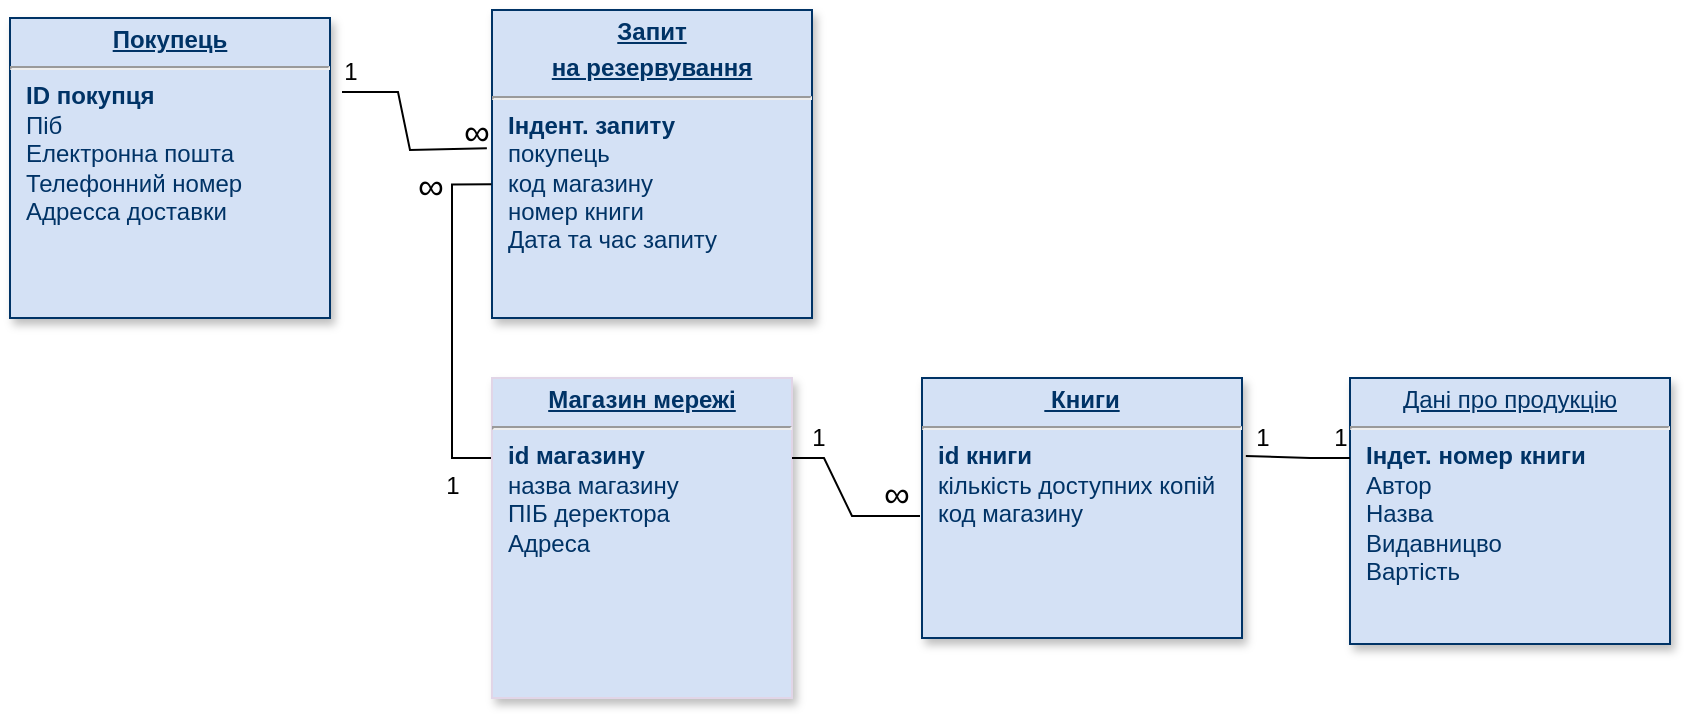 <mxfile version="22.0.3" type="github">
  <diagram name="Page-1" id="efa7a0a1-bf9b-a30e-e6df-94a7791c09e9">
    <mxGraphModel dx="1112" dy="572" grid="0" gridSize="10" guides="1" tooltips="1" connect="1" arrows="1" fold="1" page="0" pageScale="1" pageWidth="826" pageHeight="1169" background="none" math="0" shadow="0">
      <root>
        <mxCell id="0" />
        <mxCell id="1" parent="0" />
        <mxCell id="19" value="&lt;p style=&quot;margin: 0px; margin-top: 4px; text-align: center; text-decoration: underline;&quot;&gt;&lt;b&gt;Запит&lt;/b&gt;&lt;/p&gt;&lt;p style=&quot;margin: 0px; margin-top: 4px; text-align: center; text-decoration: underline;&quot;&gt;&lt;b&gt;на резервування&lt;/b&gt;&lt;/p&gt;&lt;hr&gt;&lt;p style=&quot;margin: 0px; margin-left: 8px;&quot;&gt;&lt;b&gt;Індент. запиту&lt;/b&gt;&lt;/p&gt;&lt;p style=&quot;margin: 0px; margin-left: 8px;&quot;&gt;покупець&lt;br&gt;код магазину&lt;br&gt;номер книги&lt;br&gt;Дата та час запиту&lt;br&gt;&lt;br&gt;&lt;/p&gt;" style="verticalAlign=top;align=left;overflow=fill;fontSize=12;fontFamily=Helvetica;html=1;strokeColor=#003366;shadow=1;fillColor=#D4E1F5;fontColor=#003366" parent="1" vertex="1">
          <mxGeometry x="242" y="65" width="160" height="154" as="geometry" />
        </mxCell>
        <mxCell id="20" value="&lt;p style=&quot;margin: 0px; margin-top: 4px; text-align: center; text-decoration: underline;&quot;&gt;&lt;b&gt;&amp;nbsp;Книги&lt;/b&gt;&lt;/p&gt;&lt;hr&gt;&lt;p style=&quot;margin: 0px; margin-left: 8px;&quot;&gt;&lt;b&gt;id книги&lt;/b&gt;&lt;/p&gt;&lt;p style=&quot;margin: 0px; margin-left: 8px;&quot;&gt;&lt;span style=&quot;background-color: initial;&quot;&gt;кількість доступних копій&lt;/span&gt;&lt;br&gt;&lt;/p&gt;&lt;p style=&quot;margin: 0px; margin-left: 8px;&quot;&gt;код магазину&lt;br&gt;&lt;br&gt;&lt;br&gt;&lt;/p&gt;" style="verticalAlign=top;align=left;overflow=fill;fontSize=12;fontFamily=Helvetica;html=1;strokeColor=#003366;shadow=1;fillColor=#D4E1F5;fontColor=#003366" parent="1" vertex="1">
          <mxGeometry x="457" y="249" width="160" height="130" as="geometry" />
        </mxCell>
        <mxCell id="21" value="&lt;p style=&quot;margin: 0px; margin-top: 4px; text-align: center; text-decoration: underline;&quot;&gt;Дані про продукцію&lt;/p&gt;&lt;hr&gt;&lt;p style=&quot;margin: 0px; margin-left: 8px;&quot;&gt;&lt;b&gt;Індет. номер книги&lt;/b&gt;&lt;br&gt;Автор&lt;/p&gt;&lt;p style=&quot;margin: 0px; margin-left: 8px;&quot;&gt;Назва&lt;br&gt;Видавницво&lt;br&gt;Вартість&lt;br&gt;&lt;br&gt;&lt;br&gt;&lt;/p&gt;" style="verticalAlign=top;align=left;overflow=fill;fontSize=12;fontFamily=Helvetica;html=1;strokeColor=#003366;shadow=1;fillColor=#D4E1F5;fontColor=#003366" parent="1" vertex="1">
          <mxGeometry x="671" y="249" width="160" height="133" as="geometry" />
        </mxCell>
        <mxCell id="24" value="&lt;p style=&quot;margin: 0px; margin-top: 4px; text-align: center; text-decoration: underline;&quot;&gt;&lt;b&gt;Покупець&lt;/b&gt;&lt;/p&gt;&lt;hr&gt;&lt;p style=&quot;margin: 0px; margin-left: 8px;&quot;&gt;&lt;b&gt;ID покупця&amp;nbsp; &amp;nbsp; &amp;nbsp; &amp;nbsp; &amp;nbsp; &amp;nbsp; &amp;nbsp; &amp;nbsp; &amp;nbsp; &amp;nbsp; &amp;nbsp; &amp;nbsp; &amp;nbsp; &amp;nbsp; &amp;nbsp; &amp;nbsp; &amp;nbsp; &amp;nbsp; &amp;nbsp; &amp;nbsp;&amp;nbsp;&lt;/b&gt;&lt;/p&gt;&lt;p style=&quot;margin: 0px; margin-left: 8px;&quot;&gt;Піб&lt;/p&gt;&lt;p style=&quot;margin: 0px; margin-left: 8px;&quot;&gt;Електронна пошта&lt;br&gt;Телефонний номер&lt;br&gt;Адресса доставки&lt;/p&gt;" style="verticalAlign=top;align=left;overflow=fill;fontSize=12;fontFamily=Helvetica;html=1;strokeColor=#003366;shadow=1;fillColor=#D4E1F5;fontColor=#003366" parent="1" vertex="1">
          <mxGeometry x="1.0" y="69.0" width="160" height="150" as="geometry" />
        </mxCell>
        <mxCell id="pME58xFkNs8vyCY0VqaA-34" style="edgeStyle=orthogonalEdgeStyle;rounded=0;orthogonalLoop=1;jettySize=auto;html=1;exitX=0;exitY=0.25;exitDx=0;exitDy=0;endArrow=none;endFill=0;entryX=-0.002;entryY=0.566;entryDx=0;entryDy=0;entryPerimeter=0;" parent="1" source="25" target="19" edge="1">
          <mxGeometry relative="1" as="geometry">
            <mxPoint x="218" y="165" as="targetPoint" />
          </mxGeometry>
        </mxCell>
        <mxCell id="25" value="&lt;p style=&quot;margin: 4px 0px 0px; text-align: center; text-decoration: underline; line-height: 120%;&quot;&gt;&lt;b&gt;Магазин мережі&lt;/b&gt;&lt;/p&gt;&lt;hr&gt;&lt;p style=&quot;margin: 0px; margin-left: 8px;&quot;&gt;&lt;b&gt;id магазину&lt;/b&gt;&lt;/p&gt;&lt;p style=&quot;margin: 0px; margin-left: 8px;&quot;&gt;назва магазину&lt;/p&gt;&lt;p style=&quot;margin: 0px; margin-left: 8px;&quot;&gt;ПІБ деректора&lt;/p&gt;&lt;p style=&quot;margin: 0px; margin-left: 8px;&quot;&gt;Адреса&amp;nbsp;&lt;/p&gt;" style="verticalAlign=top;align=left;overflow=fill;fontSize=12;fontFamily=Helvetica;html=1;strokeColor=#E1D5E7;shadow=1;fillColor=#D4E1F5;fontColor=#003366" parent="1" vertex="1">
          <mxGeometry x="242" y="249" width="150" height="160" as="geometry" />
        </mxCell>
        <mxCell id="pME58xFkNs8vyCY0VqaA-40" value="" style="endArrow=none;html=1;rounded=0;exitX=1.01;exitY=0.363;exitDx=0;exitDy=0;exitPerimeter=0;entryX=-0.016;entryY=0.449;entryDx=0;entryDy=0;entryPerimeter=0;" parent="1" target="19" edge="1">
          <mxGeometry relative="1" as="geometry">
            <mxPoint x="167" y="106" as="sourcePoint" />
            <mxPoint x="237" y="145" as="targetPoint" />
            <Array as="points">
              <mxPoint x="195" y="106" />
              <mxPoint x="201" y="135" />
            </Array>
          </mxGeometry>
        </mxCell>
        <mxCell id="pME58xFkNs8vyCY0VqaA-41" value="1" style="text;html=1;align=center;verticalAlign=middle;resizable=0;points=[];autosize=1;strokeColor=none;fillColor=none;" parent="1" vertex="1">
          <mxGeometry x="158" y="83" width="25" height="26" as="geometry" />
        </mxCell>
        <mxCell id="pME58xFkNs8vyCY0VqaA-42" value="&lt;font style=&quot;font-size: 18px;&quot;&gt;∞&lt;/font&gt;" style="text;html=1;align=center;verticalAlign=middle;resizable=0;points=[];autosize=1;strokeColor=none;fillColor=none;rotation=-180;" parent="1" vertex="1">
          <mxGeometry x="220" y="111" width="31" height="34" as="geometry" />
        </mxCell>
        <mxCell id="pME58xFkNs8vyCY0VqaA-47" value="&lt;font style=&quot;font-size: 18px;&quot;&gt;∞&lt;/font&gt;" style="text;html=1;align=center;verticalAlign=middle;resizable=0;points=[];autosize=1;strokeColor=none;fillColor=none;rotation=-180;" parent="1" vertex="1">
          <mxGeometry x="197" y="138" width="31" height="34" as="geometry" />
        </mxCell>
        <mxCell id="pME58xFkNs8vyCY0VqaA-50" value="1" style="text;html=1;align=center;verticalAlign=middle;resizable=0;points=[];autosize=1;strokeColor=none;fillColor=none;" parent="1" vertex="1">
          <mxGeometry x="209" y="290" width="25" height="26" as="geometry" />
        </mxCell>
        <mxCell id="pME58xFkNs8vyCY0VqaA-64" value="" style="endArrow=none;html=1;rounded=0;" parent="1" edge="1">
          <mxGeometry width="50" height="50" relative="1" as="geometry">
            <mxPoint x="392" y="289" as="sourcePoint" />
            <mxPoint x="456" y="318" as="targetPoint" />
            <Array as="points">
              <mxPoint x="408" y="289" />
              <mxPoint x="422" y="318" />
            </Array>
          </mxGeometry>
        </mxCell>
        <mxCell id="pME58xFkNs8vyCY0VqaA-65" value="" style="endArrow=none;html=1;rounded=0;exitX=1.012;exitY=0.3;exitDx=0;exitDy=0;exitPerimeter=0;" parent="1" source="20" edge="1">
          <mxGeometry width="50" height="50" relative="1" as="geometry">
            <mxPoint x="621" y="339" as="sourcePoint" />
            <mxPoint x="671" y="289" as="targetPoint" />
            <Array as="points">
              <mxPoint x="651" y="289" />
            </Array>
          </mxGeometry>
        </mxCell>
        <mxCell id="pME58xFkNs8vyCY0VqaA-68" value="&lt;font style=&quot;font-size: 18px;&quot;&gt;∞&lt;/font&gt;" style="text;html=1;align=center;verticalAlign=middle;resizable=0;points=[];autosize=1;strokeColor=none;fillColor=none;rotation=-180;" parent="1" vertex="1">
          <mxGeometry x="430" y="292" width="31" height="34" as="geometry" />
        </mxCell>
        <mxCell id="pME58xFkNs8vyCY0VqaA-69" value="1" style="text;html=1;align=center;verticalAlign=middle;resizable=0;points=[];autosize=1;strokeColor=none;fillColor=none;" parent="1" vertex="1">
          <mxGeometry x="392" y="266" width="25" height="26" as="geometry" />
        </mxCell>
        <mxCell id="pME58xFkNs8vyCY0VqaA-70" value="&lt;font style=&quot;font-size: 12px;&quot;&gt;1&lt;/font&gt;" style="text;html=1;align=center;verticalAlign=middle;resizable=0;points=[];autosize=1;strokeColor=none;fillColor=none;rotation=0;" parent="1" vertex="1">
          <mxGeometry x="653" y="266" width="25" height="26" as="geometry" />
        </mxCell>
        <mxCell id="pME58xFkNs8vyCY0VqaA-71" value="1" style="text;html=1;align=center;verticalAlign=middle;resizable=0;points=[];autosize=1;strokeColor=none;fillColor=none;" parent="1" vertex="1">
          <mxGeometry x="614" y="266" width="25" height="26" as="geometry" />
        </mxCell>
      </root>
    </mxGraphModel>
  </diagram>
</mxfile>
